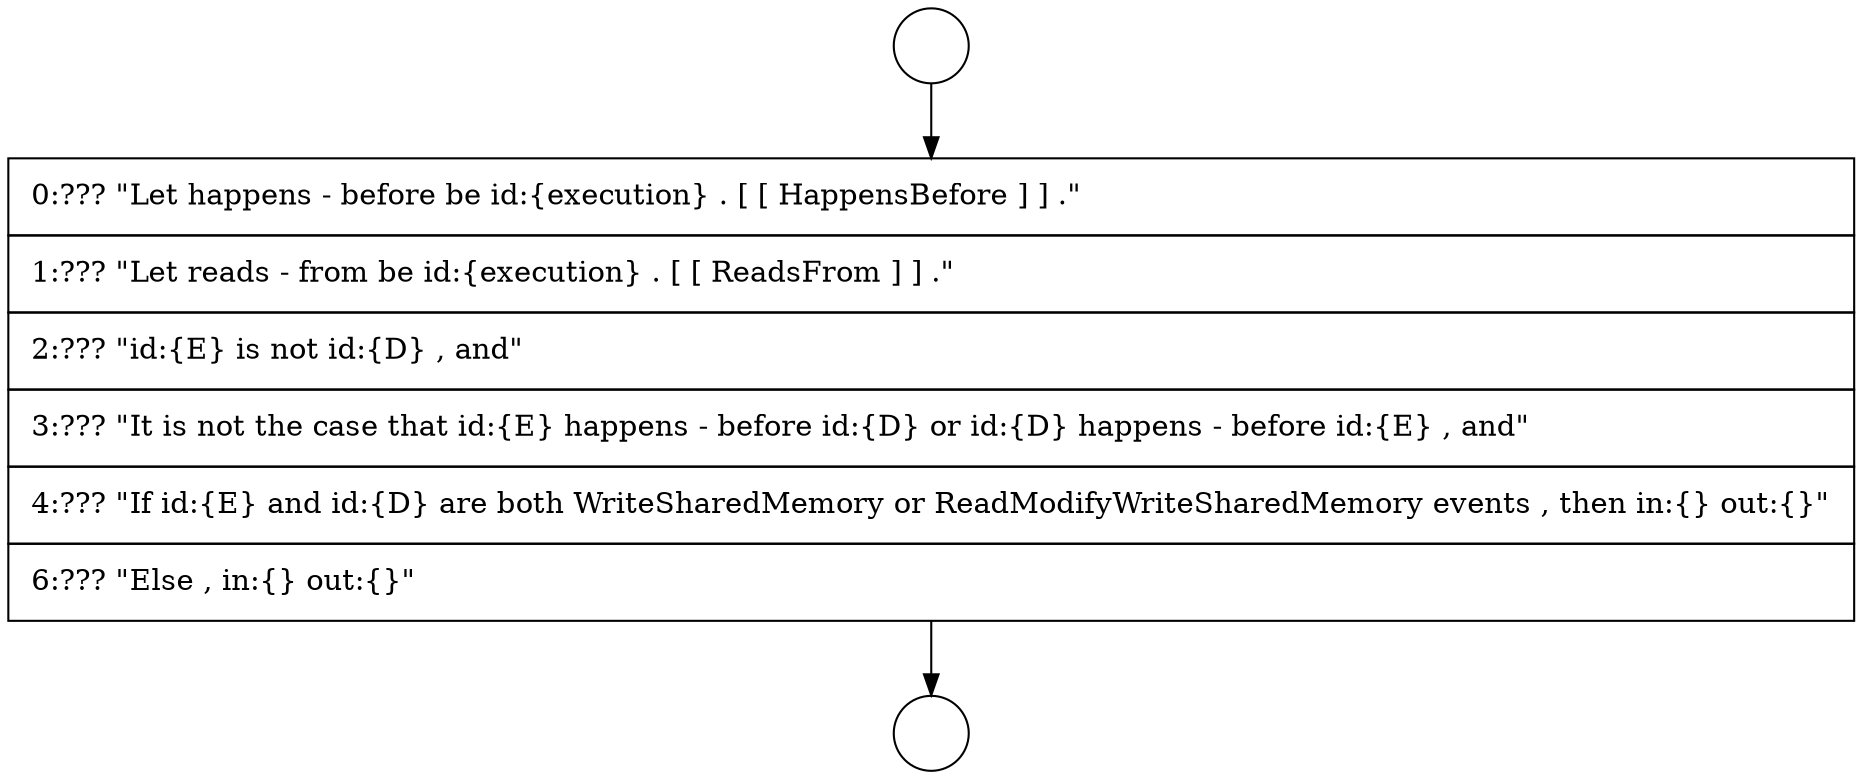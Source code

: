 digraph {
  node16953 [shape=circle label=" " color="black" fillcolor="white" style=filled]
  node16955 [shape=none, margin=0, label=<<font color="black">
    <table border="0" cellborder="1" cellspacing="0" cellpadding="10">
      <tr><td align="left">0:??? &quot;Let happens - before be id:{execution} . [ [ HappensBefore ] ] .&quot;</td></tr>
      <tr><td align="left">1:??? &quot;Let reads - from be id:{execution} . [ [ ReadsFrom ] ] .&quot;</td></tr>
      <tr><td align="left">2:??? &quot;id:{E} is not id:{D} , and&quot;</td></tr>
      <tr><td align="left">3:??? &quot;It is not the case that id:{E} happens - before id:{D} or id:{D} happens - before id:{E} , and&quot;</td></tr>
      <tr><td align="left">4:??? &quot;If id:{E} and id:{D} are both WriteSharedMemory or ReadModifyWriteSharedMemory events , then in:{} out:{}&quot;</td></tr>
      <tr><td align="left">6:??? &quot;Else , in:{} out:{}&quot;</td></tr>
    </table>
  </font>> color="black" fillcolor="white" style=filled]
  node16954 [shape=circle label=" " color="black" fillcolor="white" style=filled]
  node16953 -> node16955 [ color="black"]
  node16955 -> node16954 [ color="black"]
}
